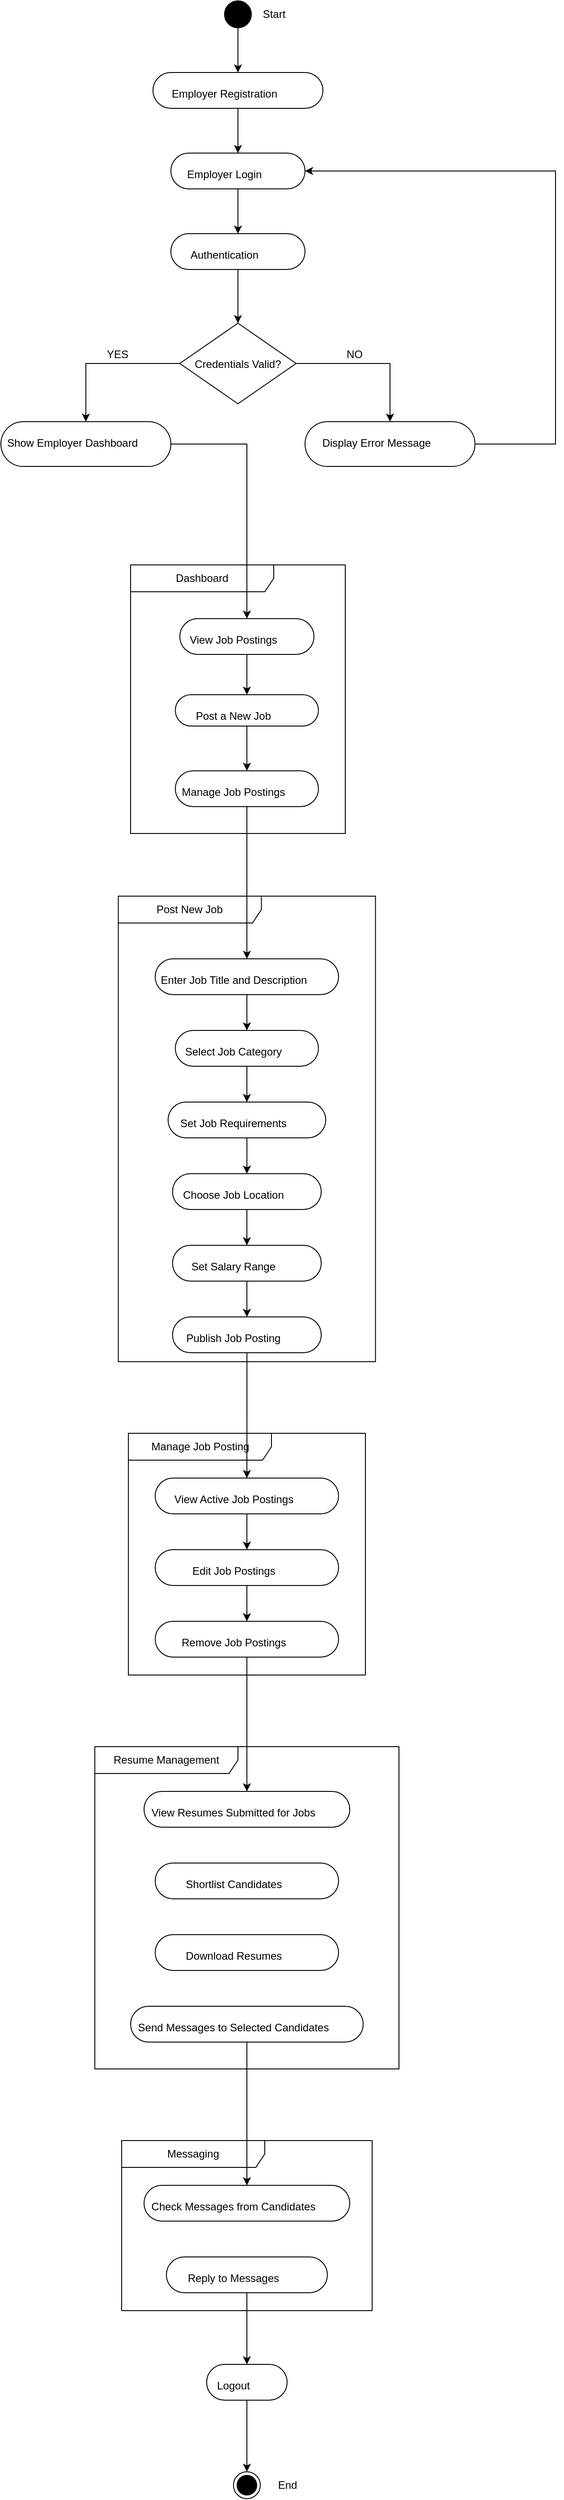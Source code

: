 <mxfile version="24.8.4">
  <diagram name="Page-1" id="OW35Kh3gObqYu0H0ip8u">
    <mxGraphModel dx="969" dy="1583" grid="1" gridSize="10" guides="1" tooltips="1" connect="1" arrows="1" fold="1" page="1" pageScale="1" pageWidth="850" pageHeight="1100" math="0" shadow="0">
      <root>
        <mxCell id="0" />
        <mxCell id="1" parent="0" />
        <mxCell id="RR7a0yrKoINH36ci6veu-21" style="edgeStyle=orthogonalEdgeStyle;rounded=0;orthogonalLoop=1;jettySize=auto;html=1;entryX=0.5;entryY=0;entryDx=0;entryDy=0;" edge="1" parent="1" source="RR7a0yrKoINH36ci6veu-4" target="RR7a0yrKoINH36ci6veu-20">
          <mxGeometry relative="1" as="geometry" />
        </mxCell>
        <mxCell id="RR7a0yrKoINH36ci6veu-4" value="" style="ellipse;fillColor=strokeColor;html=1;" vertex="1" parent="1">
          <mxGeometry x="300" y="-170" width="30" height="30" as="geometry" />
        </mxCell>
        <mxCell id="RR7a0yrKoINH36ci6veu-5" value="" style="ellipse;html=1;shape=endState;fillColor=strokeColor;" vertex="1" parent="1">
          <mxGeometry x="310" y="2590" width="30" height="30" as="geometry" />
        </mxCell>
        <mxCell id="RR7a0yrKoINH36ci6veu-18" style="edgeStyle=orthogonalEdgeStyle;rounded=0;orthogonalLoop=1;jettySize=auto;html=1;entryX=0.5;entryY=0;entryDx=0;entryDy=0;" edge="1" parent="1" source="RR7a0yrKoINH36ci6veu-6" target="RR7a0yrKoINH36ci6veu-12">
          <mxGeometry relative="1" as="geometry" />
        </mxCell>
        <mxCell id="RR7a0yrKoINH36ci6veu-19" style="edgeStyle=orthogonalEdgeStyle;rounded=0;orthogonalLoop=1;jettySize=auto;html=1;entryX=0.5;entryY=0;entryDx=0;entryDy=0;" edge="1" parent="1" source="RR7a0yrKoINH36ci6veu-6" target="RR7a0yrKoINH36ci6veu-13">
          <mxGeometry relative="1" as="geometry" />
        </mxCell>
        <mxCell id="RR7a0yrKoINH36ci6veu-6" value="Credentials Valid?" style="rhombus;" vertex="1" parent="1">
          <mxGeometry x="250" y="190" width="130" height="90" as="geometry" />
        </mxCell>
        <mxCell id="RR7a0yrKoINH36ci6veu-7" value="Manage Job Posting" style="shape=umlFrame;whiteSpace=wrap;html=1;pointerEvents=0;recursiveResize=0;container=1;collapsible=0;width=160;" vertex="1" parent="1">
          <mxGeometry x="192.5" y="1430" width="265" height="270" as="geometry" />
        </mxCell>
        <mxCell id="RR7a0yrKoINH36ci6veu-50" style="edgeStyle=orthogonalEdgeStyle;rounded=0;orthogonalLoop=1;jettySize=auto;html=1;entryX=0.5;entryY=0;entryDx=0;entryDy=0;" edge="1" parent="RR7a0yrKoINH36ci6veu-7" source="RR7a0yrKoINH36ci6veu-45" target="RR7a0yrKoINH36ci6veu-46">
          <mxGeometry relative="1" as="geometry" />
        </mxCell>
        <mxCell id="RR7a0yrKoINH36ci6veu-45" value="&lt;div style=&quot;text-align: justify;&quot;&gt;&lt;span style=&quot;background-color: initial;&quot;&gt;View Active Job Postings&lt;/span&gt;&lt;/div&gt;" style="html=1;align=center;verticalAlign=top;rounded=1;absoluteArcSize=1;arcSize=50;dashed=0;spacingTop=10;spacingRight=30;whiteSpace=wrap;" vertex="1" parent="RR7a0yrKoINH36ci6veu-7">
          <mxGeometry x="30" y="50" width="205" height="40" as="geometry" />
        </mxCell>
        <mxCell id="RR7a0yrKoINH36ci6veu-51" style="edgeStyle=orthogonalEdgeStyle;rounded=0;orthogonalLoop=1;jettySize=auto;html=1;entryX=0.5;entryY=0;entryDx=0;entryDy=0;" edge="1" parent="RR7a0yrKoINH36ci6veu-7" source="RR7a0yrKoINH36ci6veu-46" target="RR7a0yrKoINH36ci6veu-47">
          <mxGeometry relative="1" as="geometry" />
        </mxCell>
        <mxCell id="RR7a0yrKoINH36ci6veu-46" value="&lt;div style=&quot;text-align: justify;&quot;&gt;&lt;span style=&quot;background-color: initial;&quot;&gt;Edit Job Postings&lt;/span&gt;&lt;/div&gt;" style="html=1;align=center;verticalAlign=top;rounded=1;absoluteArcSize=1;arcSize=50;dashed=0;spacingTop=10;spacingRight=30;whiteSpace=wrap;" vertex="1" parent="RR7a0yrKoINH36ci6veu-7">
          <mxGeometry x="30.01" y="130" width="205" height="40" as="geometry" />
        </mxCell>
        <mxCell id="RR7a0yrKoINH36ci6veu-47" value="&lt;div style=&quot;text-align: justify;&quot;&gt;Remove Job Postings&lt;/div&gt;" style="html=1;align=center;verticalAlign=top;rounded=1;absoluteArcSize=1;arcSize=50;dashed=0;spacingTop=10;spacingRight=30;whiteSpace=wrap;" vertex="1" parent="RR7a0yrKoINH36ci6veu-7">
          <mxGeometry x="30.01" y="210" width="205" height="40" as="geometry" />
        </mxCell>
        <mxCell id="RR7a0yrKoINH36ci6veu-8" value="Post New Job" style="shape=umlFrame;whiteSpace=wrap;html=1;pointerEvents=0;recursiveResize=0;container=1;collapsible=0;width=160;" vertex="1" parent="1">
          <mxGeometry x="181.25" y="830" width="287.5" height="520" as="geometry" />
        </mxCell>
        <mxCell id="RR7a0yrKoINH36ci6veu-35" style="edgeStyle=orthogonalEdgeStyle;rounded=0;orthogonalLoop=1;jettySize=auto;html=1;entryX=0.5;entryY=0;entryDx=0;entryDy=0;" edge="1" parent="RR7a0yrKoINH36ci6veu-8" source="RR7a0yrKoINH36ci6veu-33" target="RR7a0yrKoINH36ci6veu-34">
          <mxGeometry relative="1" as="geometry" />
        </mxCell>
        <mxCell id="RR7a0yrKoINH36ci6veu-33" value="&lt;div style=&quot;text-align: justify;&quot;&gt;&lt;span style=&quot;background-color: initial;&quot;&gt;Enter Job Title and Description&lt;/span&gt;&lt;/div&gt;" style="html=1;align=center;verticalAlign=top;rounded=1;absoluteArcSize=1;arcSize=50;dashed=0;spacingTop=10;spacingRight=30;whiteSpace=wrap;" vertex="1" parent="RR7a0yrKoINH36ci6veu-8">
          <mxGeometry x="41.25" y="70" width="205" height="40" as="geometry" />
        </mxCell>
        <mxCell id="RR7a0yrKoINH36ci6veu-38" style="edgeStyle=orthogonalEdgeStyle;rounded=0;orthogonalLoop=1;jettySize=auto;html=1;entryX=0.5;entryY=0;entryDx=0;entryDy=0;" edge="1" parent="RR7a0yrKoINH36ci6veu-8" source="RR7a0yrKoINH36ci6veu-34" target="RR7a0yrKoINH36ci6veu-36">
          <mxGeometry relative="1" as="geometry" />
        </mxCell>
        <mxCell id="RR7a0yrKoINH36ci6veu-34" value="&lt;div style=&quot;text-align: justify;&quot;&gt;&lt;span style=&quot;background-color: initial;&quot;&gt;Select Job Category&lt;/span&gt;&lt;/div&gt;" style="html=1;align=center;verticalAlign=top;rounded=1;absoluteArcSize=1;arcSize=50;dashed=0;spacingTop=10;spacingRight=30;whiteSpace=wrap;" vertex="1" parent="RR7a0yrKoINH36ci6veu-8">
          <mxGeometry x="63.75" y="150" width="160" height="40" as="geometry" />
        </mxCell>
        <mxCell id="RR7a0yrKoINH36ci6veu-41" style="edgeStyle=orthogonalEdgeStyle;rounded=0;orthogonalLoop=1;jettySize=auto;html=1;entryX=0.5;entryY=0;entryDx=0;entryDy=0;" edge="1" parent="RR7a0yrKoINH36ci6veu-8" source="RR7a0yrKoINH36ci6veu-36" target="RR7a0yrKoINH36ci6veu-39">
          <mxGeometry relative="1" as="geometry" />
        </mxCell>
        <mxCell id="RR7a0yrKoINH36ci6veu-36" value="&lt;div style=&quot;text-align: justify;&quot;&gt;&lt;span style=&quot;background-color: initial;&quot;&gt;Set Job Requirements&lt;/span&gt;&lt;/div&gt;" style="html=1;align=center;verticalAlign=top;rounded=1;absoluteArcSize=1;arcSize=50;dashed=0;spacingTop=10;spacingRight=30;whiteSpace=wrap;" vertex="1" parent="RR7a0yrKoINH36ci6veu-8">
          <mxGeometry x="55.63" y="230" width="176.25" height="40" as="geometry" />
        </mxCell>
        <mxCell id="RR7a0yrKoINH36ci6veu-42" style="edgeStyle=orthogonalEdgeStyle;rounded=0;orthogonalLoop=1;jettySize=auto;html=1;entryX=0.5;entryY=0;entryDx=0;entryDy=0;" edge="1" parent="RR7a0yrKoINH36ci6veu-8" source="RR7a0yrKoINH36ci6veu-39" target="RR7a0yrKoINH36ci6veu-40">
          <mxGeometry relative="1" as="geometry" />
        </mxCell>
        <mxCell id="RR7a0yrKoINH36ci6veu-39" value="&lt;div style=&quot;text-align: justify;&quot;&gt;&lt;span style=&quot;background-color: initial;&quot;&gt;Choose Job Location&lt;/span&gt;&lt;/div&gt;" style="html=1;align=center;verticalAlign=top;rounded=1;absoluteArcSize=1;arcSize=50;dashed=0;spacingTop=10;spacingRight=30;whiteSpace=wrap;" vertex="1" parent="RR7a0yrKoINH36ci6veu-8">
          <mxGeometry x="60.63" y="310" width="166.24" height="40" as="geometry" />
        </mxCell>
        <mxCell id="RR7a0yrKoINH36ci6veu-44" style="edgeStyle=orthogonalEdgeStyle;rounded=0;orthogonalLoop=1;jettySize=auto;html=1;entryX=0.5;entryY=0;entryDx=0;entryDy=0;" edge="1" parent="RR7a0yrKoINH36ci6veu-8" source="RR7a0yrKoINH36ci6veu-40" target="RR7a0yrKoINH36ci6veu-43">
          <mxGeometry relative="1" as="geometry" />
        </mxCell>
        <mxCell id="RR7a0yrKoINH36ci6veu-40" value="&lt;div style=&quot;text-align: justify;&quot;&gt;&lt;span style=&quot;background-color: initial;&quot;&gt;Set Salary Range&lt;/span&gt;&lt;/div&gt;" style="html=1;align=center;verticalAlign=top;rounded=1;absoluteArcSize=1;arcSize=50;dashed=0;spacingTop=10;spacingRight=30;whiteSpace=wrap;" vertex="1" parent="RR7a0yrKoINH36ci6veu-8">
          <mxGeometry x="60.63" y="390" width="166.24" height="40" as="geometry" />
        </mxCell>
        <mxCell id="RR7a0yrKoINH36ci6veu-43" value="&lt;div style=&quot;text-align: justify;&quot;&gt;&lt;span style=&quot;background-color: initial;&quot;&gt;Publish Job Posting&lt;/span&gt;&lt;/div&gt;" style="html=1;align=center;verticalAlign=top;rounded=1;absoluteArcSize=1;arcSize=50;dashed=0;spacingTop=10;spacingRight=30;whiteSpace=wrap;" vertex="1" parent="RR7a0yrKoINH36ci6veu-8">
          <mxGeometry x="60.63" y="470" width="166.25" height="40" as="geometry" />
        </mxCell>
        <mxCell id="RR7a0yrKoINH36ci6veu-9" value="Dashboard" style="shape=umlFrame;whiteSpace=wrap;html=1;pointerEvents=0;recursiveResize=0;container=1;collapsible=0;width=160;" vertex="1" parent="1">
          <mxGeometry x="195" y="460" width="240" height="300" as="geometry" />
        </mxCell>
        <mxCell id="RR7a0yrKoINH36ci6veu-31" style="edgeStyle=orthogonalEdgeStyle;rounded=0;orthogonalLoop=1;jettySize=auto;html=1;entryX=0.5;entryY=0;entryDx=0;entryDy=0;" edge="1" parent="RR7a0yrKoINH36ci6veu-9" source="RR7a0yrKoINH36ci6veu-28" target="RR7a0yrKoINH36ci6veu-29">
          <mxGeometry relative="1" as="geometry" />
        </mxCell>
        <mxCell id="RR7a0yrKoINH36ci6veu-28" value="&lt;div style=&quot;text-align: justify;&quot;&gt;&lt;span style=&quot;background-color: initial;&quot;&gt;View Job Postings&lt;/span&gt;&lt;/div&gt;" style="html=1;align=center;verticalAlign=top;rounded=1;absoluteArcSize=1;arcSize=50;dashed=0;spacingTop=10;spacingRight=30;whiteSpace=wrap;" vertex="1" parent="RR7a0yrKoINH36ci6veu-9">
          <mxGeometry x="55" y="60" width="150" height="40" as="geometry" />
        </mxCell>
        <mxCell id="RR7a0yrKoINH36ci6veu-32" style="edgeStyle=orthogonalEdgeStyle;rounded=0;orthogonalLoop=1;jettySize=auto;html=1;entryX=0.5;entryY=0;entryDx=0;entryDy=0;" edge="1" parent="RR7a0yrKoINH36ci6veu-9" source="RR7a0yrKoINH36ci6veu-29" target="RR7a0yrKoINH36ci6veu-30">
          <mxGeometry relative="1" as="geometry" />
        </mxCell>
        <mxCell id="RR7a0yrKoINH36ci6veu-29" value="&lt;div style=&quot;text-align: justify;&quot;&gt;&lt;span style=&quot;background-color: initial;&quot;&gt;Post a New Job&lt;/span&gt;&lt;/div&gt;" style="html=1;align=center;verticalAlign=top;rounded=1;absoluteArcSize=1;arcSize=50;dashed=0;spacingTop=10;spacingRight=30;whiteSpace=wrap;" vertex="1" parent="RR7a0yrKoINH36ci6veu-9">
          <mxGeometry x="50" y="145" width="160" height="35" as="geometry" />
        </mxCell>
        <mxCell id="RR7a0yrKoINH36ci6veu-30" value="&lt;div style=&quot;text-align: justify;&quot;&gt;&lt;span style=&quot;background-color: initial;&quot;&gt;Manage Job Postings&lt;/span&gt;&lt;/div&gt;" style="html=1;align=center;verticalAlign=top;rounded=1;absoluteArcSize=1;arcSize=50;dashed=0;spacingTop=10;spacingRight=30;whiteSpace=wrap;" vertex="1" parent="RR7a0yrKoINH36ci6veu-9">
          <mxGeometry x="50" y="230" width="160" height="40" as="geometry" />
        </mxCell>
        <mxCell id="RR7a0yrKoINH36ci6veu-26" style="edgeStyle=orthogonalEdgeStyle;rounded=0;orthogonalLoop=1;jettySize=auto;html=1;entryX=1;entryY=0.5;entryDx=0;entryDy=0;" edge="1" parent="1" source="RR7a0yrKoINH36ci6veu-12" target="RR7a0yrKoINH36ci6veu-15">
          <mxGeometry relative="1" as="geometry">
            <mxPoint x="690" y="20" as="targetPoint" />
            <Array as="points">
              <mxPoint x="670" y="325" />
              <mxPoint x="670" y="20" />
            </Array>
          </mxGeometry>
        </mxCell>
        <mxCell id="RR7a0yrKoINH36ci6veu-12" value="&lt;div style=&quot;text-align: justify;&quot;&gt;Display Error Message&lt;/div&gt;" style="html=1;align=center;verticalAlign=top;rounded=1;absoluteArcSize=1;arcSize=50;dashed=0;spacingTop=10;spacingRight=30;whiteSpace=wrap;" vertex="1" parent="1">
          <mxGeometry x="390" y="300" width="190" height="50" as="geometry" />
        </mxCell>
        <mxCell id="RR7a0yrKoINH36ci6veu-13" value="&lt;div style=&quot;text-align: justify;&quot;&gt;&lt;span style=&quot;background-color: initial;&quot;&gt;Show Employer Dashboard&lt;/span&gt;&lt;/div&gt;" style="html=1;align=center;verticalAlign=top;rounded=1;absoluteArcSize=1;arcSize=50;dashed=0;spacingTop=10;spacingRight=30;whiteSpace=wrap;" vertex="1" parent="1">
          <mxGeometry x="50" y="300" width="190" height="50" as="geometry" />
        </mxCell>
        <mxCell id="RR7a0yrKoINH36ci6veu-24" style="edgeStyle=orthogonalEdgeStyle;rounded=0;orthogonalLoop=1;jettySize=auto;html=1;entryX=0.5;entryY=0;entryDx=0;entryDy=0;" edge="1" parent="1" source="RR7a0yrKoINH36ci6veu-15" target="RR7a0yrKoINH36ci6veu-23">
          <mxGeometry relative="1" as="geometry" />
        </mxCell>
        <mxCell id="RR7a0yrKoINH36ci6veu-15" value="&lt;div style=&quot;text-align: justify;&quot;&gt;&lt;span style=&quot;background-color: initial;&quot;&gt;Employer Login&lt;/span&gt;&lt;/div&gt;" style="html=1;align=center;verticalAlign=top;rounded=1;absoluteArcSize=1;arcSize=50;dashed=0;spacingTop=10;spacingRight=30;whiteSpace=wrap;" vertex="1" parent="1">
          <mxGeometry x="240" width="150" height="40" as="geometry" />
        </mxCell>
        <mxCell id="RR7a0yrKoINH36ci6veu-22" style="edgeStyle=orthogonalEdgeStyle;rounded=0;orthogonalLoop=1;jettySize=auto;html=1;entryX=0.5;entryY=0;entryDx=0;entryDy=0;" edge="1" parent="1" source="RR7a0yrKoINH36ci6veu-20" target="RR7a0yrKoINH36ci6veu-15">
          <mxGeometry relative="1" as="geometry" />
        </mxCell>
        <mxCell id="RR7a0yrKoINH36ci6veu-20" value="&lt;div style=&quot;text-align: justify;&quot;&gt;&lt;span style=&quot;background-color: initial;&quot;&gt;Employer Registration&lt;/span&gt;&lt;/div&gt;" style="html=1;align=center;verticalAlign=top;rounded=1;absoluteArcSize=1;arcSize=50;dashed=0;spacingTop=10;spacingRight=30;whiteSpace=wrap;" vertex="1" parent="1">
          <mxGeometry x="220" y="-90" width="190" height="40" as="geometry" />
        </mxCell>
        <mxCell id="RR7a0yrKoINH36ci6veu-25" style="edgeStyle=orthogonalEdgeStyle;rounded=0;orthogonalLoop=1;jettySize=auto;html=1;entryX=0.5;entryY=0;entryDx=0;entryDy=0;" edge="1" parent="1" source="RR7a0yrKoINH36ci6veu-23" target="RR7a0yrKoINH36ci6veu-6">
          <mxGeometry relative="1" as="geometry" />
        </mxCell>
        <mxCell id="RR7a0yrKoINH36ci6veu-23" value="&lt;div style=&quot;text-align: justify;&quot;&gt;&lt;span style=&quot;background-color: initial;&quot;&gt;Authentication&lt;/span&gt;&lt;/div&gt;" style="html=1;align=center;verticalAlign=top;rounded=1;absoluteArcSize=1;arcSize=50;dashed=0;spacingTop=10;spacingRight=30;whiteSpace=wrap;" vertex="1" parent="1">
          <mxGeometry x="240" y="90" width="150" height="40" as="geometry" />
        </mxCell>
        <mxCell id="RR7a0yrKoINH36ci6veu-48" value="Messaging" style="shape=umlFrame;whiteSpace=wrap;html=1;pointerEvents=0;recursiveResize=0;container=1;collapsible=0;width=160;" vertex="1" parent="1">
          <mxGeometry x="185" y="2220" width="280" height="190" as="geometry" />
        </mxCell>
        <mxCell id="RR7a0yrKoINH36ci6veu-56" value="&lt;div style=&quot;text-align: justify;&quot;&gt;Check Messages from Candidates&lt;/div&gt;" style="html=1;align=center;verticalAlign=top;rounded=1;absoluteArcSize=1;arcSize=50;dashed=0;spacingTop=10;spacingRight=30;whiteSpace=wrap;" vertex="1" parent="RR7a0yrKoINH36ci6veu-48">
          <mxGeometry x="25" y="50" width="230" height="40" as="geometry" />
        </mxCell>
        <mxCell id="RR7a0yrKoINH36ci6veu-57" value="&lt;div style=&quot;text-align: justify;&quot;&gt;Reply to Messages&lt;/div&gt;" style="html=1;align=center;verticalAlign=top;rounded=1;absoluteArcSize=1;arcSize=50;dashed=0;spacingTop=10;spacingRight=30;whiteSpace=wrap;" vertex="1" parent="RR7a0yrKoINH36ci6veu-48">
          <mxGeometry x="50" y="130" width="180" height="40" as="geometry" />
        </mxCell>
        <mxCell id="RR7a0yrKoINH36ci6veu-49" value="Resume Management" style="shape=umlFrame;whiteSpace=wrap;html=1;pointerEvents=0;recursiveResize=0;container=1;collapsible=0;width=160;" vertex="1" parent="1">
          <mxGeometry x="155" y="1780" width="340" height="360" as="geometry" />
        </mxCell>
        <mxCell id="RR7a0yrKoINH36ci6veu-55" value="&lt;div style=&quot;text-align: justify;&quot;&gt;View Resumes Submitted for Jobs&lt;/div&gt;" style="html=1;align=center;verticalAlign=top;rounded=1;absoluteArcSize=1;arcSize=50;dashed=0;spacingTop=10;spacingRight=30;whiteSpace=wrap;" vertex="1" parent="RR7a0yrKoINH36ci6veu-49">
          <mxGeometry x="55.01" y="50" width="230" height="40" as="geometry" />
        </mxCell>
        <mxCell id="RR7a0yrKoINH36ci6veu-54" value="&lt;div style=&quot;text-align: justify;&quot;&gt;Shortlist Candidates&lt;/div&gt;" style="html=1;align=center;verticalAlign=top;rounded=1;absoluteArcSize=1;arcSize=50;dashed=0;spacingTop=10;spacingRight=30;whiteSpace=wrap;" vertex="1" parent="RR7a0yrKoINH36ci6veu-49">
          <mxGeometry x="67.51" y="130" width="205" height="40" as="geometry" />
        </mxCell>
        <mxCell id="RR7a0yrKoINH36ci6veu-53" value="&lt;div style=&quot;text-align: justify;&quot;&gt;Download Resumes&lt;/div&gt;" style="html=1;align=center;verticalAlign=top;rounded=1;absoluteArcSize=1;arcSize=50;dashed=0;spacingTop=10;spacingRight=30;whiteSpace=wrap;" vertex="1" parent="RR7a0yrKoINH36ci6veu-49">
          <mxGeometry x="67.51" y="210" width="205" height="40" as="geometry" />
        </mxCell>
        <mxCell id="RR7a0yrKoINH36ci6veu-52" value="&lt;div style=&quot;text-align: justify;&quot;&gt;Send Messages to Selected Candidates&lt;/div&gt;" style="html=1;align=center;verticalAlign=top;rounded=1;absoluteArcSize=1;arcSize=50;dashed=0;spacingTop=10;spacingRight=30;whiteSpace=wrap;" vertex="1" parent="RR7a0yrKoINH36ci6veu-49">
          <mxGeometry x="40.01" y="290" width="260" height="40" as="geometry" />
        </mxCell>
        <mxCell id="RR7a0yrKoINH36ci6veu-58" style="edgeStyle=orthogonalEdgeStyle;rounded=0;orthogonalLoop=1;jettySize=auto;html=1;exitX=0.5;exitY=1;exitDx=0;exitDy=0;" edge="1" parent="RR7a0yrKoINH36ci6veu-49" source="RR7a0yrKoINH36ci6veu-52" target="RR7a0yrKoINH36ci6veu-52">
          <mxGeometry relative="1" as="geometry" />
        </mxCell>
        <mxCell id="RR7a0yrKoINH36ci6veu-59" style="edgeStyle=orthogonalEdgeStyle;rounded=0;orthogonalLoop=1;jettySize=auto;html=1;entryX=0.5;entryY=0;entryDx=0;entryDy=0;" edge="1" parent="1" source="RR7a0yrKoINH36ci6veu-13" target="RR7a0yrKoINH36ci6veu-28">
          <mxGeometry relative="1" as="geometry" />
        </mxCell>
        <mxCell id="RR7a0yrKoINH36ci6veu-60" style="edgeStyle=orthogonalEdgeStyle;rounded=0;orthogonalLoop=1;jettySize=auto;html=1;entryX=0.5;entryY=0;entryDx=0;entryDy=0;" edge="1" parent="1" source="RR7a0yrKoINH36ci6veu-30" target="RR7a0yrKoINH36ci6veu-33">
          <mxGeometry relative="1" as="geometry" />
        </mxCell>
        <mxCell id="RR7a0yrKoINH36ci6veu-61" style="edgeStyle=orthogonalEdgeStyle;rounded=0;orthogonalLoop=1;jettySize=auto;html=1;entryX=0.5;entryY=0;entryDx=0;entryDy=0;" edge="1" parent="1" source="RR7a0yrKoINH36ci6veu-43" target="RR7a0yrKoINH36ci6veu-45">
          <mxGeometry relative="1" as="geometry" />
        </mxCell>
        <mxCell id="RR7a0yrKoINH36ci6veu-62" style="edgeStyle=orthogonalEdgeStyle;rounded=0;orthogonalLoop=1;jettySize=auto;html=1;entryX=0.5;entryY=0;entryDx=0;entryDy=0;" edge="1" parent="1" source="RR7a0yrKoINH36ci6veu-47" target="RR7a0yrKoINH36ci6veu-55">
          <mxGeometry relative="1" as="geometry" />
        </mxCell>
        <mxCell id="RR7a0yrKoINH36ci6veu-63" style="edgeStyle=orthogonalEdgeStyle;rounded=0;orthogonalLoop=1;jettySize=auto;html=1;entryX=0.5;entryY=0;entryDx=0;entryDy=0;" edge="1" parent="1" source="RR7a0yrKoINH36ci6veu-52" target="RR7a0yrKoINH36ci6veu-56">
          <mxGeometry relative="1" as="geometry" />
        </mxCell>
        <mxCell id="RR7a0yrKoINH36ci6veu-65" value="Start" style="text;html=1;align=center;verticalAlign=middle;resizable=0;points=[];autosize=1;strokeColor=none;fillColor=none;" vertex="1" parent="1">
          <mxGeometry x="330" y="-170" width="50" height="30" as="geometry" />
        </mxCell>
        <mxCell id="RR7a0yrKoINH36ci6veu-68" style="edgeStyle=orthogonalEdgeStyle;rounded=0;orthogonalLoop=1;jettySize=auto;html=1;entryX=0.5;entryY=0;entryDx=0;entryDy=0;" edge="1" parent="1" source="RR7a0yrKoINH36ci6veu-66" target="RR7a0yrKoINH36ci6veu-5">
          <mxGeometry relative="1" as="geometry" />
        </mxCell>
        <mxCell id="RR7a0yrKoINH36ci6veu-66" value="&lt;div style=&quot;text-align: justify;&quot;&gt;Logout&lt;/div&gt;" style="html=1;align=center;verticalAlign=top;rounded=1;absoluteArcSize=1;arcSize=50;dashed=0;spacingTop=10;spacingRight=30;whiteSpace=wrap;" vertex="1" parent="1">
          <mxGeometry x="280" y="2470" width="90" height="40" as="geometry" />
        </mxCell>
        <mxCell id="RR7a0yrKoINH36ci6veu-67" style="edgeStyle=orthogonalEdgeStyle;rounded=0;orthogonalLoop=1;jettySize=auto;html=1;entryX=0.5;entryY=0;entryDx=0;entryDy=0;" edge="1" parent="1" source="RR7a0yrKoINH36ci6veu-57" target="RR7a0yrKoINH36ci6veu-66">
          <mxGeometry relative="1" as="geometry" />
        </mxCell>
        <mxCell id="RR7a0yrKoINH36ci6veu-69" value="End" style="text;html=1;align=center;verticalAlign=middle;resizable=0;points=[];autosize=1;strokeColor=none;fillColor=none;" vertex="1" parent="1">
          <mxGeometry x="350" y="2590" width="40" height="30" as="geometry" />
        </mxCell>
        <mxCell id="RR7a0yrKoINH36ci6veu-70" value="YES" style="text;html=1;align=center;verticalAlign=middle;resizable=0;points=[];autosize=1;strokeColor=none;fillColor=none;" vertex="1" parent="1">
          <mxGeometry x="155" y="210" width="50" height="30" as="geometry" />
        </mxCell>
        <mxCell id="RR7a0yrKoINH36ci6veu-71" value="NO" style="text;html=1;align=center;verticalAlign=middle;resizable=0;points=[];autosize=1;strokeColor=none;fillColor=none;" vertex="1" parent="1">
          <mxGeometry x="425" y="210" width="40" height="30" as="geometry" />
        </mxCell>
      </root>
    </mxGraphModel>
  </diagram>
</mxfile>
